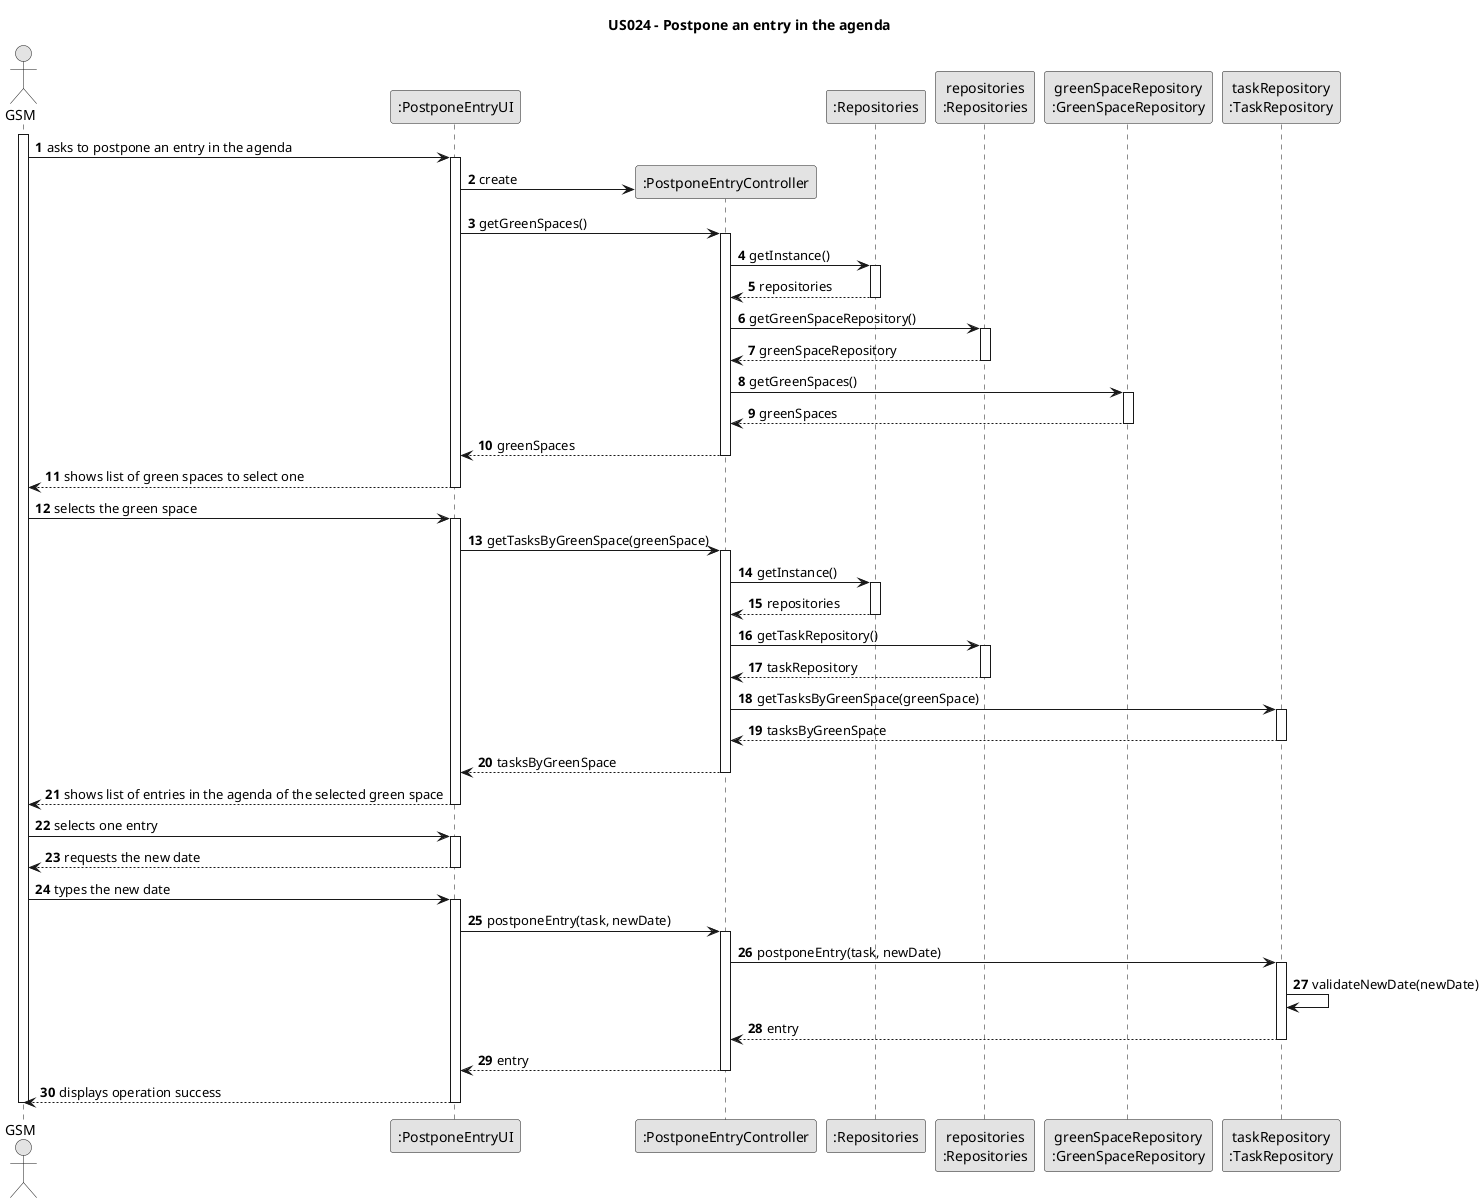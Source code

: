 @startuml
skinparam monochrome true
skinparam packageStyle rectangle
skinparam shadowing false

title US024 - Postpone an entry in the agenda

autonumber

actor "GSM" as Employee
participant ":PostponeEntryUI" as UI
participant ":PostponeEntryController" as CTRL
participant ":Repositories" as RepositorySingleton
participant "repositories\n:Repositories" as PLAT
participant "greenSpaceRepository\n:GreenSpaceRepository" as GreenSpaceRepository
participant "taskRepository\n:TaskRepository" as TaskRepository

activate Employee

    Employee -> UI : asks to postpone an entry in the agenda
    activate UI

    UI -> CTRL** : create

                UI -> CTRL : getGreenSpaces()
                activate CTRL

                    CTRL -> RepositorySingleton : getInstance()
                    activate RepositorySingleton

                        RepositorySingleton --> CTRL: repositories
                    deactivate RepositorySingleton

                    CTRL -> PLAT : getGreenSpaceRepository()
                    activate PLAT

                        PLAT --> CTRL: greenSpaceRepository
                    deactivate PLAT

                    CTRL -> GreenSpaceRepository : getGreenSpaces()
                    activate GreenSpaceRepository

                        GreenSpaceRepository --> CTRL : greenSpaces
                    deactivate GreenSpaceRepository

                    CTRL --> UI : greenSpaces
                deactivate CTRL

    UI --> Employee : shows list of green spaces to select one
    deactivate UI

    Employee -> UI : selects the green space
    activate UI

        UI -> CTRL : getTasksByGreenSpace(greenSpace)
        activate CTRL

            CTRL -> RepositorySingleton : getInstance()
            activate RepositorySingleton

            RepositorySingleton --> CTRL: repositories
            deactivate RepositorySingleton

            CTRL -> PLAT : getTaskRepository()
            activate PLAT

            PLAT --> CTRL: taskRepository
            deactivate PLAT

            CTRL -> TaskRepository : getTasksByGreenSpace(greenSpace)
            activate TaskRepository

            TaskRepository --> CTRL : tasksByGreenSpace
            deactivate TaskRepository

            CTRL --> UI : tasksByGreenSpace
        deactivate CTRL

    UI --> Employee : shows list of entries in the agenda of the selected green space
    deactivate UI

    Employee -> UI : selects one entry
    activate UI

    UI --> Employee : requests the new date
    deactivate UI

    Employee -> UI : types the new date
    activate UI

    UI -> CTRL : postponeEntry(task, newDate)
    activate CTRL

    CTRL -> TaskRepository : postponeEntry(task, newDate)
    activate TaskRepository

    TaskRepository -> TaskRepository : validateNewDate(newDate)

    TaskRepository --> CTRL : entry
    deactivate TaskRepository

    CTRL --> UI : entry
    deactivate CTRL

    UI --> Employee : displays operation success
    deactivate UI

deactivate Employee
@enduml